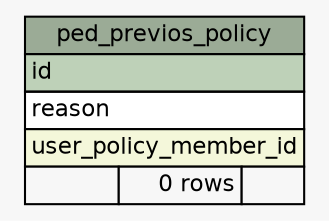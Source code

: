 // dot 6.0.1 on Linux 5.19.13-zen1-1-zen
// SchemaSpy rev 590
digraph "ped_previos_policy" {
  graph [
    rankdir="RL"
    bgcolor="#f7f7f7"
    nodesep="0.18"
    ranksep="0.46"
    fontname="Helvetica"
    fontsize="11"
  ];
  node [
    fontname="Helvetica"
    fontsize="11"
    shape="plaintext"
  ];
  edge [
    arrowsize="0.8"
  ];
  "ped_previos_policy" [
    label=<
    <TABLE BORDER="0" CELLBORDER="1" CELLSPACING="0" BGCOLOR="#ffffff">
      <TR><TD COLSPAN="3" BGCOLOR="#9bab96" ALIGN="CENTER">ped_previos_policy</TD></TR>
      <TR><TD PORT="id" COLSPAN="3" BGCOLOR="#bed1b8" ALIGN="LEFT">id</TD></TR>
      <TR><TD PORT="reason" COLSPAN="3" ALIGN="LEFT">reason</TD></TR>
      <TR><TD PORT="user_policy_member_id" COLSPAN="3" BGCOLOR="#f4f7da" ALIGN="LEFT">user_policy_member_id</TD></TR>
      <TR><TD ALIGN="LEFT" BGCOLOR="#f7f7f7">  </TD><TD ALIGN="RIGHT" BGCOLOR="#f7f7f7">0 rows</TD><TD ALIGN="RIGHT" BGCOLOR="#f7f7f7">  </TD></TR>
    </TABLE>>
    URL="tables/ped_previos_policy.html"
    tooltip="ped_previos_policy"
  ];
}
